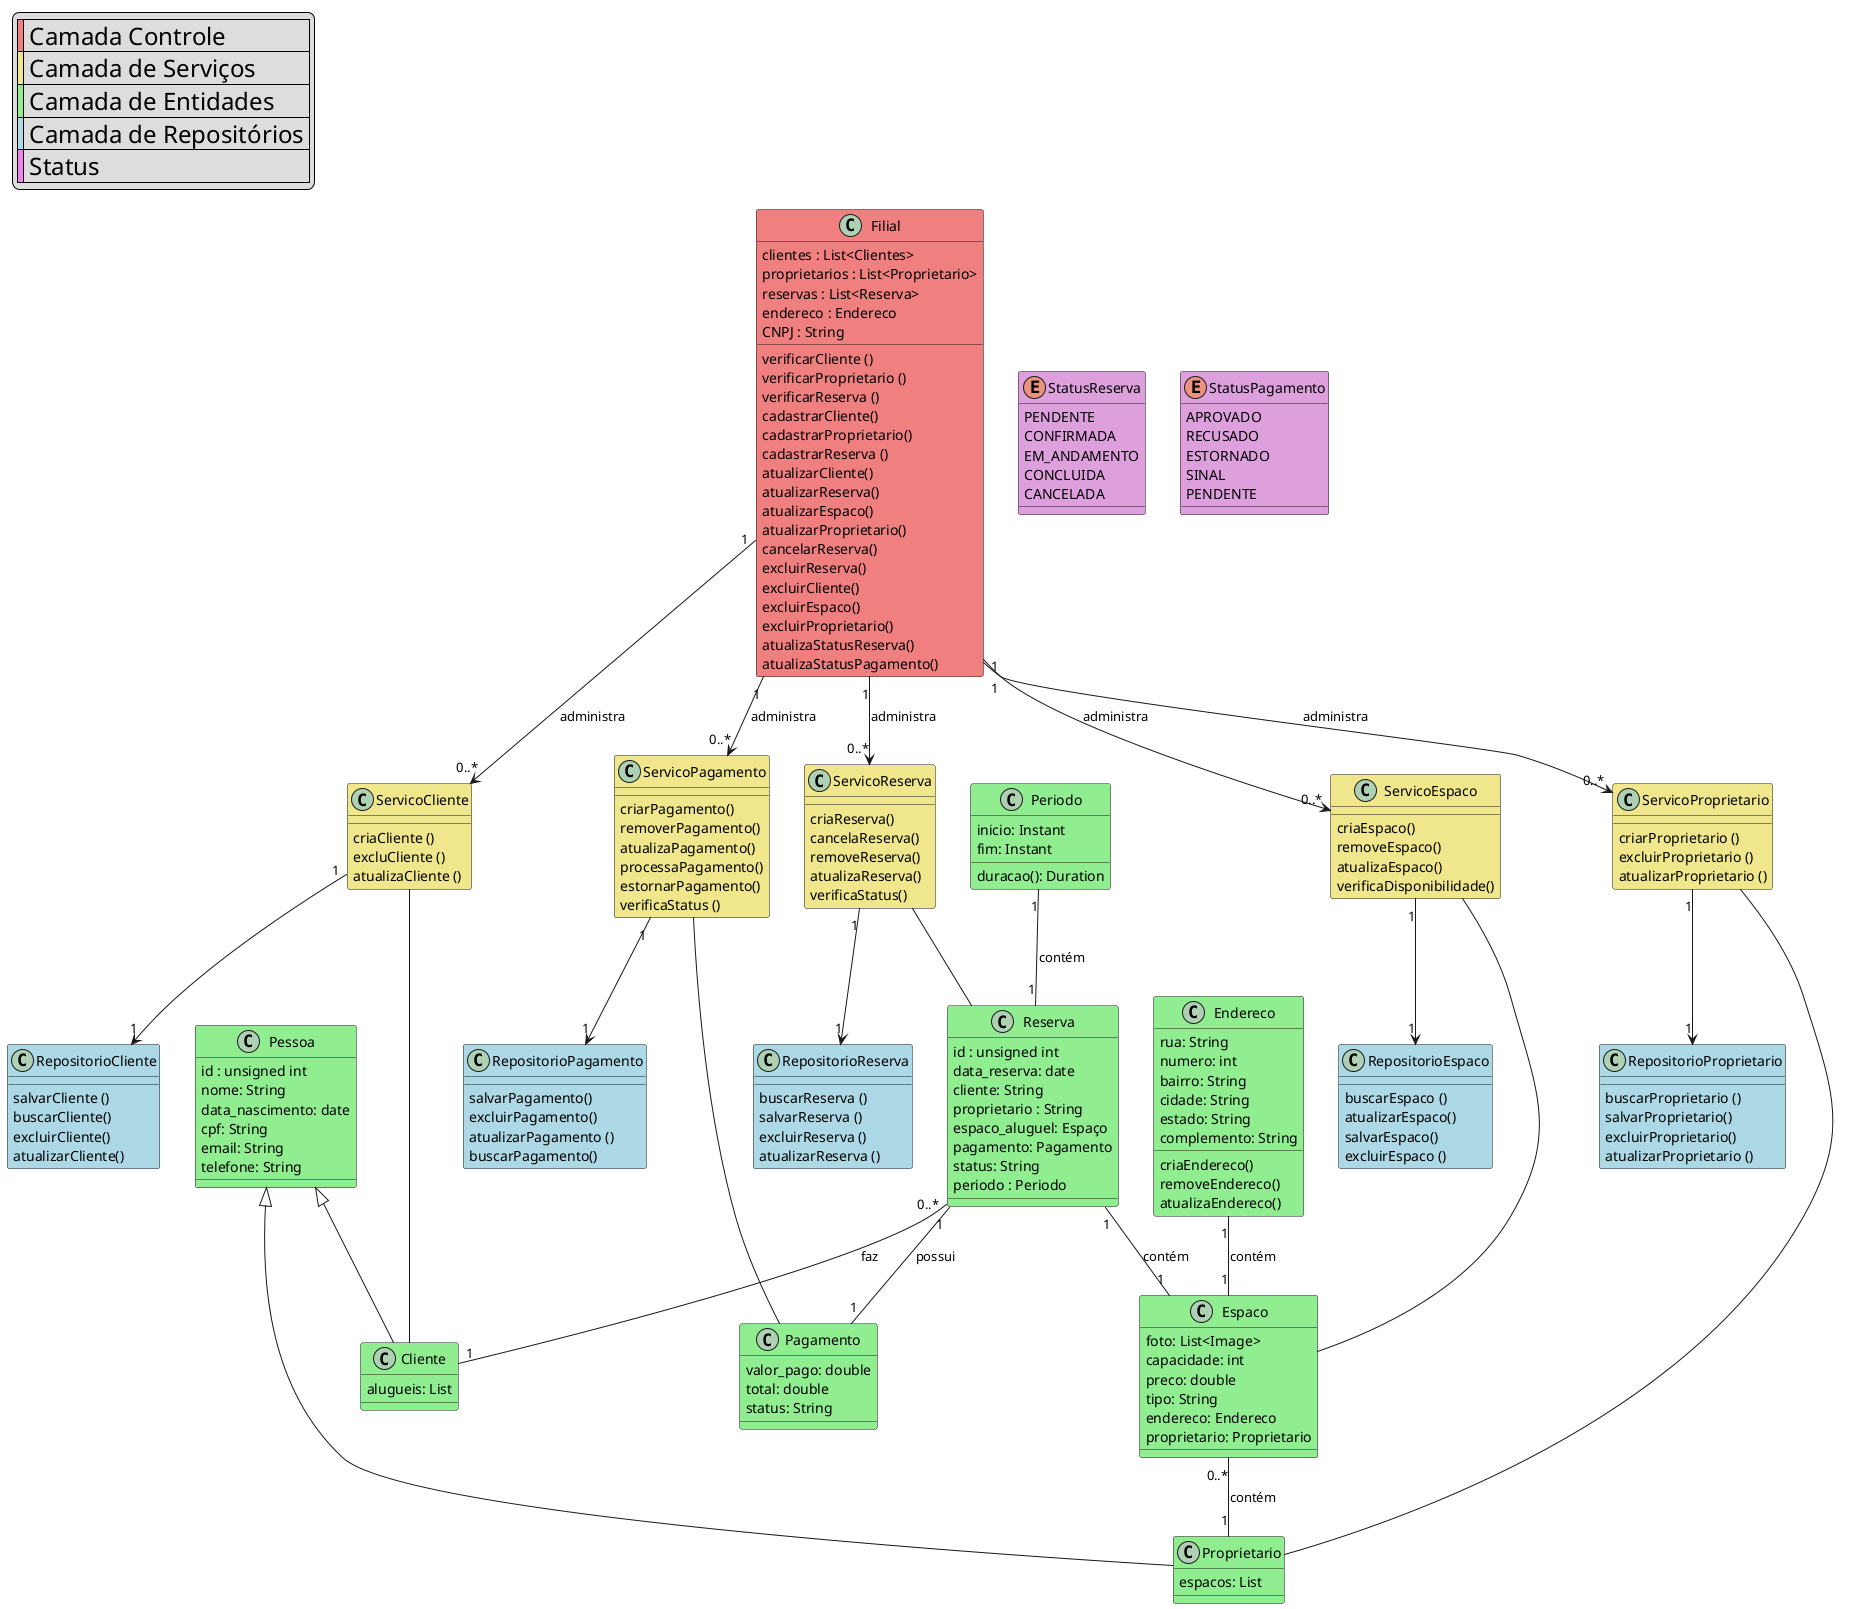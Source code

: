 @startuml

' ===== CORES =====

skinparam class {
  BackgroundColor White
  Arrow Color Black
  Border Color Black
}

skinparam legendFontSize 24

' ===== LEGENDA =====

legend top left
  |<#LightCoral>| Camada Controle |
  |<#Khaki>| Camada de Serviços |
  |<#LightGreen>| Camada de Entidades |
  |<#LightBlue>| Camada de Repositórios |
  |<#Violet>| Status |
endlegend

' ===== Relacionamentos ===== 

Pessoa <|-- Cliente
Pessoa <|-- Proprietario

Reserva "0..*" -- "1" Cliente : faz
Reserva "1" -- "1" Pagamento : possui
Reserva "1" -- "1" Espaco : contém

Espaco "0..*" -- "1" Proprietario : contém
Endereco "1" -- "1" Espaco : contém
Periodo "1" -- "1" Reserva : contém

Filial "1" --> "0..*" ServicoEspaco : administra
Filial "1" --> "0..*" ServicoCliente : administra
Filial "1" --> "0..*" ServicoReserva : administra
Filial "1" --> "0..*" ServicoProprietario : administra
Filial "1" --> "0..*" ServicoPagamento : administra

ServicoEspaco -- Espaco
ServicoCliente -- Cliente
ServicoReserva -- Reserva
ServicoProprietario -- Proprietario
ServicoPagamento -- Pagamento

ServicoPagamento "1" --> "1" RepositorioPagamento
ServicoEspaco "1" --> "1" RepositorioEspaco
ServicoCliente "1" --> "1" RepositorioCliente
ServicoReserva "1" --> "1" RepositorioReserva
ServicoProprietario "1" --> "1" RepositorioProprietario

' ===== ENTIDADES =====

Class Pessoa #LightGreen {
  id : unsigned int
  nome: String
  data_nascimento: date
  cpf: String
  email: String
  telefone: String
}


Class Endereco #LightGreen {
  rua: String
  numero: int
  bairro: String
  cidade: String
  estado: String
  complemento: String
  
  criaEndereco()
  removeEndereco()
  atualizaEndereco()
}

class Periodo #LightGreen {
  inicio: Instant
  fim: Instant
  
  duracao(): Duration
}

Class Cliente #LightGreen {
  alugueis: List
}


Class Proprietario #LightGreen {
  espacos: List
}


Class Reserva #LightGreen {
  id : unsigned int
  data_reserva: date
  cliente: String
  proprietario : String
  espaco_aluguel: Espaço
  pagamento: Pagamento
  status: String
  periodo : Periodo
}


Class Pagamento #LightGreen {
  valor_pago: double
  total: double
  status: String
}


Class Espaco #LightGreen {
  foto: List<Image>
  capacidade: int
  preco: double
  tipo: String
  endereco: Endereco
  proprietario: Proprietario
}

' ===== CLASSES CONTROLADORA =====

class Filial #LightCoral {
  clientes : List<Clientes>
  proprietarios : List<Proprietario>
  reservas : List<Reserva>
  endereco : Endereco
  CNPJ : String
  
  verificarCliente ()
  verificarProprietario ()
  verificarReserva ()
  cadastrarCliente()
  cadastrarProprietario()
  cadastrarReserva ()
  atualizarCliente()
  atualizarReserva()
  atualizarEspaco()
  atualizarProprietario()
  cancelarReserva()
  excluirReserva()
  excluirCliente()
  excluirEspaco()
  excluirProprietario()
  atualizaStatusReserva()
  atualizaStatusPagamento()
}

' ===== CLASSES DE SERVICO =====

class ServicoReserva #Khaki {
  criaReserva()
  cancelaReserva()
  removeReserva()
  atualizaReserva()
  verificaStatus()
}

class ServicoCliente #Khaki {
  criaCliente ()
  excluCliente ()
  atualizaCliente ()
}

class ServicoEspaco #Khaki {
  criaEspaco()
  removeEspaco()
  atualizaEspaco()
  verificaDisponibilidade()
}

class ServicoPagamento #Khaki {
  criarPagamento()
  removerPagamento()
  atualizaPagamento()
  processaPagamento()
  estornarPagamento()
  verificaStatus ()
}

class ServicoProprietario #Khaki {
  criarProprietario ()
  excluirProprietario ()
  atualizarProprietario ()
}

' ===== Repositórios ===== '

class RepositorioPagamento #LightBlue {
  salvarPagamento()
  excluirPagamento()
  atualizarPagamento ()
  buscarPagamento()
}

class RepositorioCliente #LightBlue {
  salvarCliente ()
  buscarCliente()
  excluirCliente()
  atualizarCliente()
}

class RepositorioProprietario #LightBlue {
  buscarProprietario ()
  salvarProprietario()
  excluirProprietario()
  atualizarProprietario ()
} 

class RepositorioReserva #LightBlue{
  buscarReserva ()
  salvarReserva ()
  excluirReserva ()
  atualizarReserva ()
}

class RepositorioEspaco #LightBlue{
  buscarEspaco ()
  atualizarEspaco()
  salvarEspaco()
  excluirEspaco ()
}
  

' ===== Status =====
enum StatusReserva #Plum {
  PENDENTE
  CONFIRMADA
  EM_ANDAMENTO
  CONCLUIDA
  CANCELADA
}

enum StatusPagamento #Plum {
  APROVADO
  RECUSADO
  ESTORNADO
  SINAL
  PENDENTE
}

@enduml
